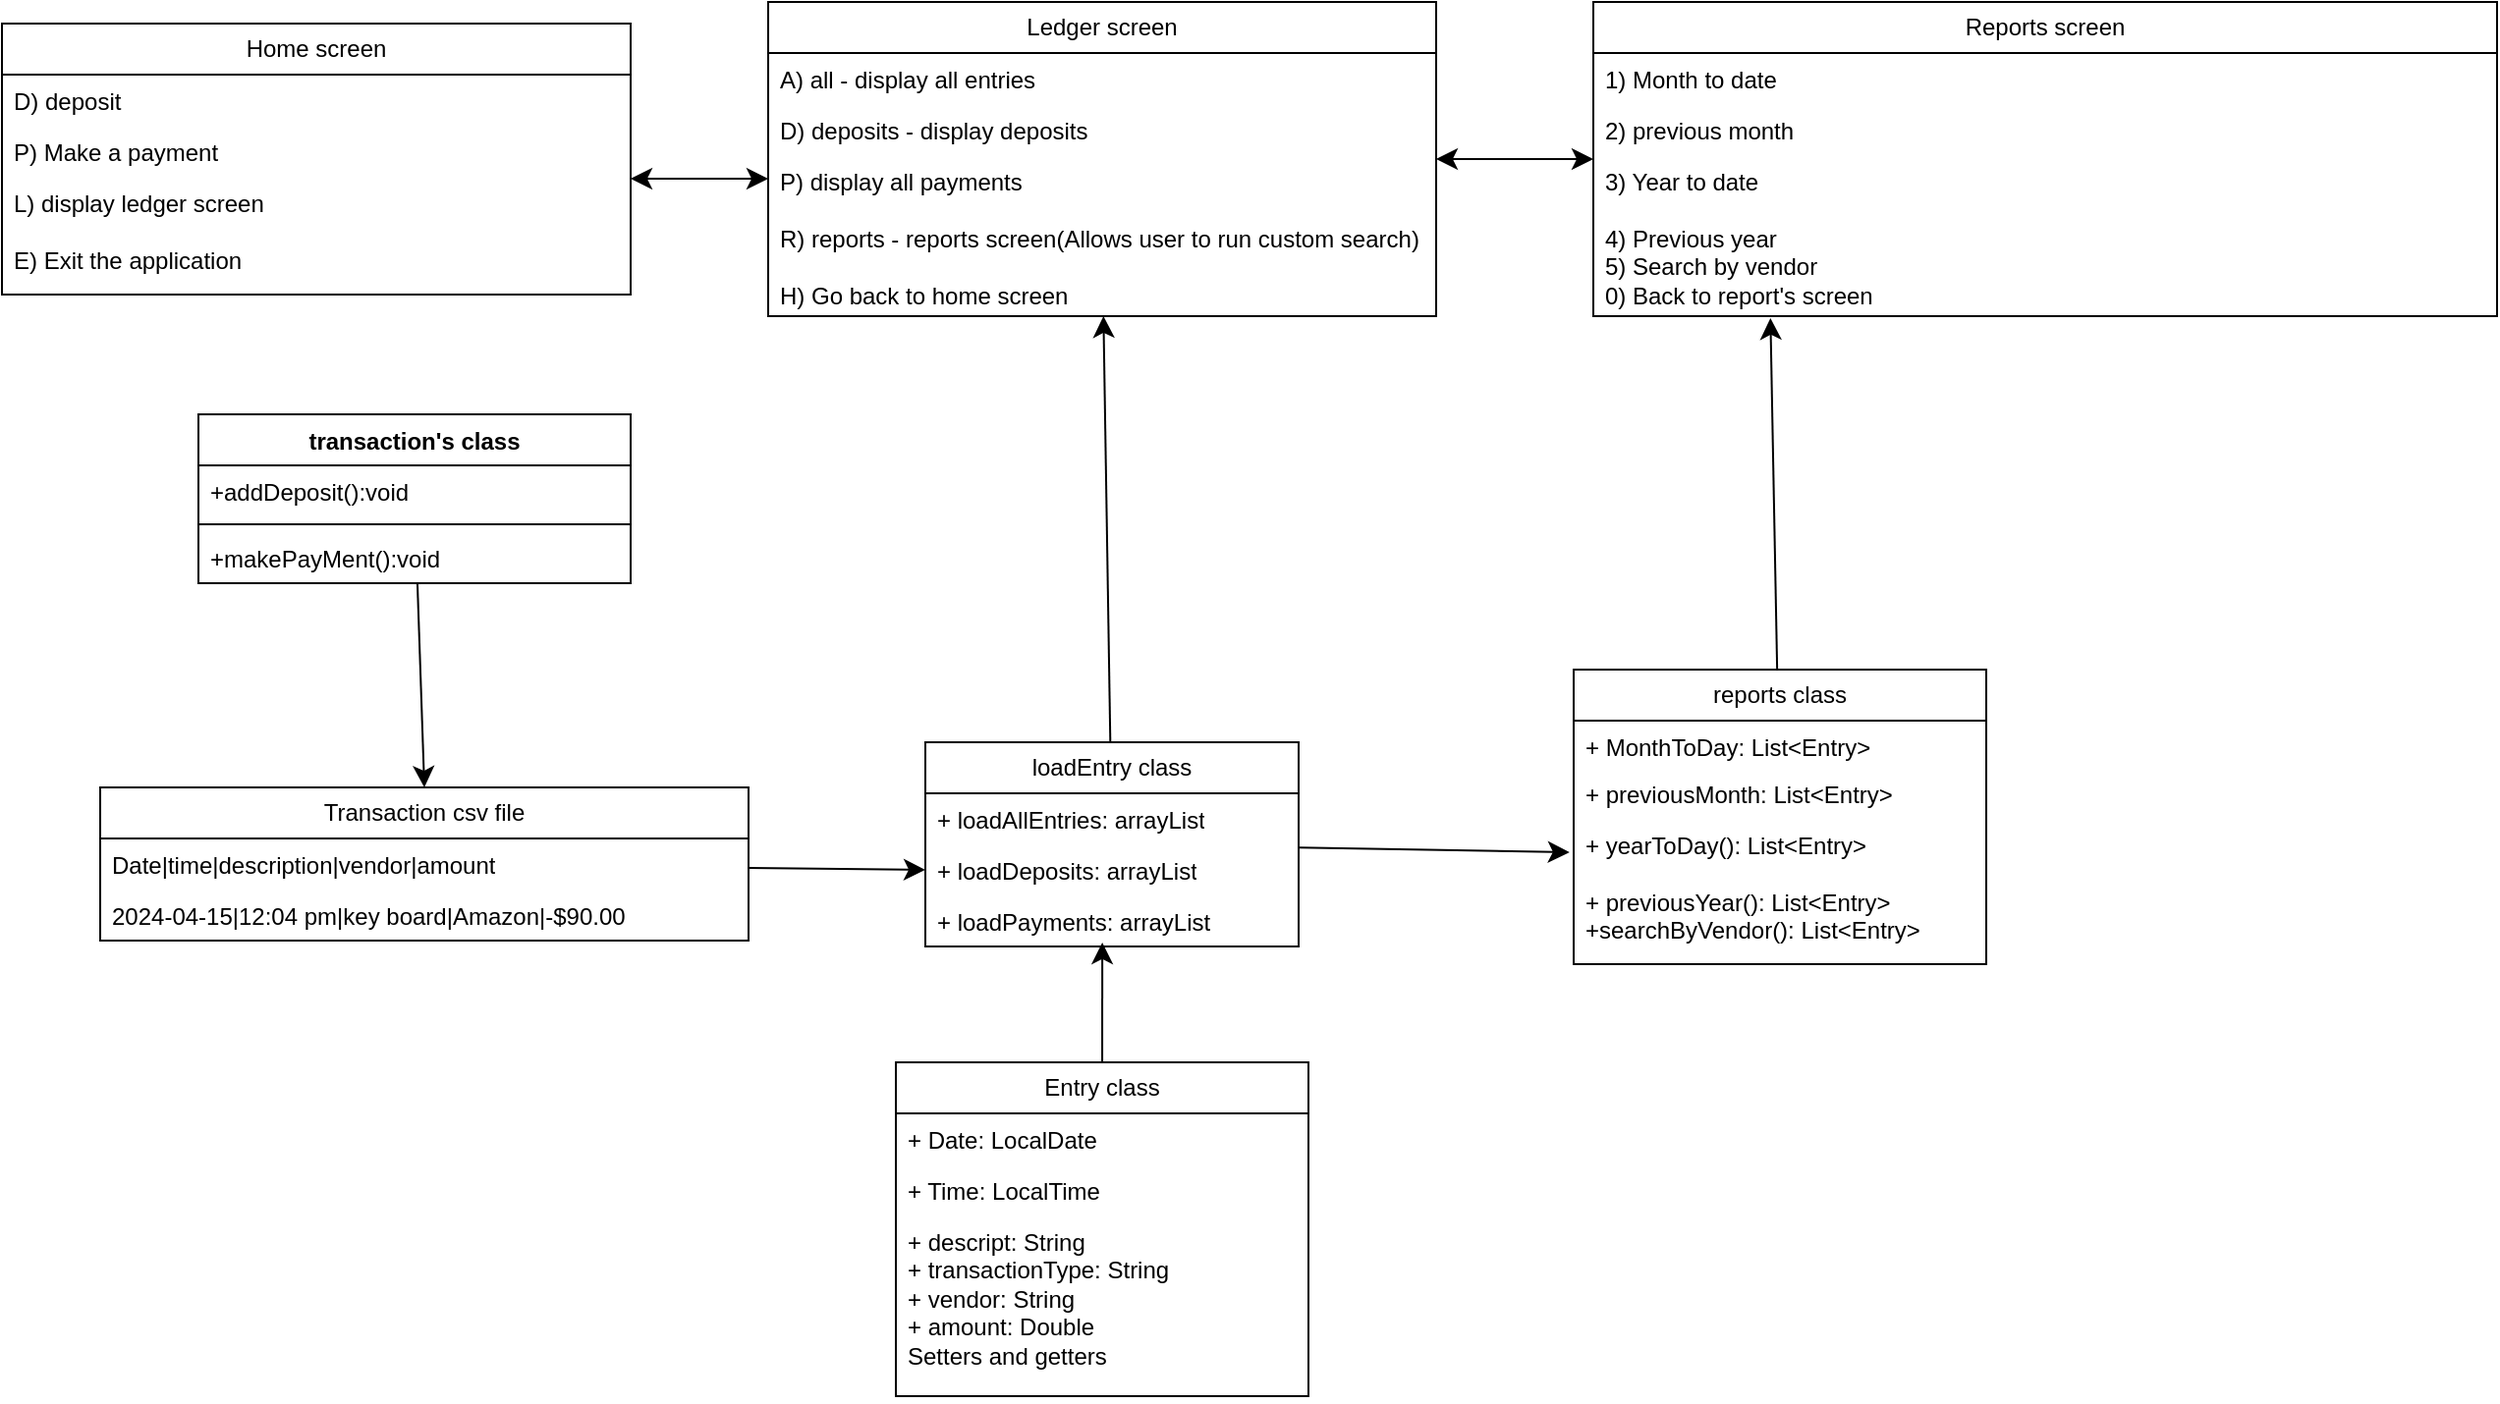 <mxfile version="24.3.1" type="device">
  <diagram name="Page-1" id="6133507b-19e7-1e82-6fc7-422aa6c4b21f">
    <mxGraphModel dx="2534" dy="833" grid="1" gridSize="10" guides="1" tooltips="1" connect="1" arrows="1" fold="1" page="1" pageScale="1" pageWidth="1100" pageHeight="850" background="none" math="0" shadow="0">
      <root>
        <mxCell id="0" />
        <mxCell id="1" parent="0" />
        <mxCell id="yBot0JmyWRMam4SN9eCH-27" style="edgeStyle=none;curved=1;rounded=0;orthogonalLoop=1;jettySize=auto;html=1;entryX=0;entryY=0.5;entryDx=0;entryDy=0;fontSize=12;startSize=8;endSize=8;" parent="1" source="42U58WoRcIpHFrWl6DUU-2" target="ELvOsvrS8TENAGzxROJC-7" edge="1">
          <mxGeometry relative="1" as="geometry" />
        </mxCell>
        <mxCell id="42U58WoRcIpHFrWl6DUU-2" value="Transaction csv file" style="swimlane;fontStyle=0;childLayout=stackLayout;horizontal=1;startSize=26;fillColor=none;horizontalStack=0;resizeParent=1;resizeParentMax=0;resizeLast=0;collapsible=1;marginBottom=0;whiteSpace=wrap;html=1;" parent="1" vertex="1">
          <mxGeometry x="-50" y="440" width="330" height="78" as="geometry" />
        </mxCell>
        <mxCell id="42U58WoRcIpHFrWl6DUU-3" value="Date|time|description|vendor|amount" style="text;strokeColor=none;fillColor=none;align=left;verticalAlign=top;spacingLeft=4;spacingRight=4;overflow=hidden;rotatable=0;points=[[0,0.5],[1,0.5]];portConstraint=eastwest;whiteSpace=wrap;html=1;" parent="42U58WoRcIpHFrWl6DUU-2" vertex="1">
          <mxGeometry y="26" width="330" height="26" as="geometry" />
        </mxCell>
        <mxCell id="42U58WoRcIpHFrWl6DUU-4" value="2024-04-15|12:04 pm|key board|Amazon|-$90.00" style="text;strokeColor=none;fillColor=none;align=left;verticalAlign=top;spacingLeft=4;spacingRight=4;overflow=hidden;rotatable=0;points=[[0,0.5],[1,0.5]];portConstraint=eastwest;whiteSpace=wrap;html=1;" parent="42U58WoRcIpHFrWl6DUU-2" vertex="1">
          <mxGeometry y="52" width="330" height="26" as="geometry" />
        </mxCell>
        <mxCell id="42U58WoRcIpHFrWl6DUU-14" value="Home screen" style="swimlane;fontStyle=0;childLayout=stackLayout;horizontal=1;startSize=26;fillColor=none;horizontalStack=0;resizeParent=1;resizeParentMax=0;resizeLast=0;collapsible=1;marginBottom=0;whiteSpace=wrap;html=1;" parent="1" vertex="1">
          <mxGeometry x="-100" y="51" width="320" height="138" as="geometry" />
        </mxCell>
        <mxCell id="42U58WoRcIpHFrWl6DUU-15" value="D) deposit" style="text;strokeColor=none;fillColor=none;align=left;verticalAlign=top;spacingLeft=4;spacingRight=4;overflow=hidden;rotatable=0;points=[[0,0.5],[1,0.5]];portConstraint=eastwest;whiteSpace=wrap;html=1;" parent="42U58WoRcIpHFrWl6DUU-14" vertex="1">
          <mxGeometry y="26" width="320" height="26" as="geometry" />
        </mxCell>
        <mxCell id="42U58WoRcIpHFrWl6DUU-16" value="P) Make a payment" style="text;strokeColor=none;fillColor=none;align=left;verticalAlign=top;spacingLeft=4;spacingRight=4;overflow=hidden;rotatable=0;points=[[0,0.5],[1,0.5]];portConstraint=eastwest;whiteSpace=wrap;html=1;" parent="42U58WoRcIpHFrWl6DUU-14" vertex="1">
          <mxGeometry y="52" width="320" height="26" as="geometry" />
        </mxCell>
        <mxCell id="42U58WoRcIpHFrWl6DUU-17" value="L) display ledger screen&lt;div&gt;&lt;br&gt;&lt;div&gt;E) Exit the application&lt;/div&gt;&lt;/div&gt;" style="text;strokeColor=none;fillColor=none;align=left;verticalAlign=top;spacingLeft=4;spacingRight=4;overflow=hidden;rotatable=0;points=[[0,0.5],[1,0.5]];portConstraint=eastwest;whiteSpace=wrap;html=1;" parent="42U58WoRcIpHFrWl6DUU-14" vertex="1">
          <mxGeometry y="78" width="320" height="60" as="geometry" />
        </mxCell>
        <mxCell id="42U58WoRcIpHFrWl6DUU-21" value="Ledger screen" style="swimlane;fontStyle=0;childLayout=stackLayout;horizontal=1;startSize=26;fillColor=none;horizontalStack=0;resizeParent=1;resizeParentMax=0;resizeLast=0;collapsible=1;marginBottom=0;whiteSpace=wrap;html=1;" parent="1" vertex="1">
          <mxGeometry x="290" y="40" width="340" height="160" as="geometry">
            <mxRectangle x="50" y="170" width="120" height="30" as="alternateBounds" />
          </mxGeometry>
        </mxCell>
        <mxCell id="42U58WoRcIpHFrWl6DUU-22" value="A) all - display all entries" style="text;strokeColor=none;fillColor=none;align=left;verticalAlign=top;spacingLeft=4;spacingRight=4;overflow=hidden;rotatable=0;points=[[0,0.5],[1,0.5]];portConstraint=eastwest;whiteSpace=wrap;html=1;" parent="42U58WoRcIpHFrWl6DUU-21" vertex="1">
          <mxGeometry y="26" width="340" height="26" as="geometry" />
        </mxCell>
        <mxCell id="42U58WoRcIpHFrWl6DUU-23" value="D) deposits - display deposits" style="text;strokeColor=none;fillColor=none;align=left;verticalAlign=top;spacingLeft=4;spacingRight=4;overflow=hidden;rotatable=0;points=[[0,0.5],[1,0.5]];portConstraint=eastwest;whiteSpace=wrap;html=1;" parent="42U58WoRcIpHFrWl6DUU-21" vertex="1">
          <mxGeometry y="52" width="340" height="26" as="geometry" />
        </mxCell>
        <mxCell id="42U58WoRcIpHFrWl6DUU-24" value="&lt;div&gt;P) display all payments&lt;/div&gt;&lt;div&gt;&lt;br&gt;&lt;div&gt;R) reports - reports screen(Allows user to run custom search)&lt;/div&gt;&lt;/div&gt;&lt;div&gt;&lt;br&gt;&lt;/div&gt;&lt;div&gt;H) Go back to home screen&lt;/div&gt;&lt;div&gt;&lt;br&gt;&lt;/div&gt;&lt;div&gt;&lt;br&gt;&lt;/div&gt;" style="text;strokeColor=none;fillColor=none;align=left;verticalAlign=top;spacingLeft=4;spacingRight=4;overflow=hidden;rotatable=0;points=[[0,0.5],[1,0.5]];portConstraint=eastwest;whiteSpace=wrap;html=1;" parent="42U58WoRcIpHFrWl6DUU-21" vertex="1">
          <mxGeometry y="78" width="340" height="82" as="geometry" />
        </mxCell>
        <mxCell id="42U58WoRcIpHFrWl6DUU-32" value="Reports screen" style="swimlane;fontStyle=0;childLayout=stackLayout;horizontal=1;startSize=26;fillColor=none;horizontalStack=0;resizeParent=1;resizeParentMax=0;resizeLast=0;collapsible=1;marginBottom=0;whiteSpace=wrap;html=1;" parent="1" vertex="1">
          <mxGeometry x="710" y="40" width="460" height="160" as="geometry" />
        </mxCell>
        <mxCell id="42U58WoRcIpHFrWl6DUU-33" value="1) Month to date" style="text;strokeColor=none;fillColor=none;align=left;verticalAlign=top;spacingLeft=4;spacingRight=4;overflow=hidden;rotatable=0;points=[[0,0.5],[1,0.5]];portConstraint=eastwest;whiteSpace=wrap;html=1;" parent="42U58WoRcIpHFrWl6DUU-32" vertex="1">
          <mxGeometry y="26" width="460" height="26" as="geometry" />
        </mxCell>
        <mxCell id="42U58WoRcIpHFrWl6DUU-34" value="2) previous month" style="text;strokeColor=none;fillColor=none;align=left;verticalAlign=top;spacingLeft=4;spacingRight=4;overflow=hidden;rotatable=0;points=[[0,0.5],[1,0.5]];portConstraint=eastwest;whiteSpace=wrap;html=1;" parent="42U58WoRcIpHFrWl6DUU-32" vertex="1">
          <mxGeometry y="52" width="460" height="26" as="geometry" />
        </mxCell>
        <mxCell id="42U58WoRcIpHFrWl6DUU-35" value="&lt;div&gt;3) Year to date&lt;/div&gt;&lt;div&gt;&lt;br&gt;&lt;/div&gt;&lt;div&gt;&lt;div&gt;4) Previous year&lt;/div&gt;&lt;/div&gt;&lt;div&gt;5) Search by vendor&lt;/div&gt;&lt;div&gt;0) Back to report&#39;s screen&lt;/div&gt;&lt;div&gt;&lt;br&gt;&lt;/div&gt;" style="text;strokeColor=none;fillColor=none;align=left;verticalAlign=top;spacingLeft=4;spacingRight=4;overflow=hidden;rotatable=0;points=[[0,0.5],[1,0.5]];portConstraint=eastwest;whiteSpace=wrap;html=1;" parent="42U58WoRcIpHFrWl6DUU-32" vertex="1">
          <mxGeometry y="78" width="460" height="82" as="geometry" />
        </mxCell>
        <mxCell id="yBot0JmyWRMam4SN9eCH-26" style="edgeStyle=none;curved=1;rounded=0;orthogonalLoop=1;jettySize=auto;html=1;entryX=0.5;entryY=0;entryDx=0;entryDy=0;fontSize=12;startSize=8;endSize=8;" parent="1" source="mTxHH8h6KFMHXEdceu4_-1" target="42U58WoRcIpHFrWl6DUU-2" edge="1">
          <mxGeometry relative="1" as="geometry" />
        </mxCell>
        <mxCell id="mTxHH8h6KFMHXEdceu4_-1" value="transaction&#39;s class" style="swimlane;fontStyle=1;align=center;verticalAlign=top;childLayout=stackLayout;horizontal=1;startSize=26;horizontalStack=0;resizeParent=1;resizeParentMax=0;resizeLast=0;collapsible=1;marginBottom=0;whiteSpace=wrap;html=1;" parent="1" vertex="1">
          <mxGeometry y="250" width="220" height="86" as="geometry" />
        </mxCell>
        <mxCell id="mTxHH8h6KFMHXEdceu4_-2" value="+addDeposit():void" style="text;strokeColor=none;fillColor=none;align=left;verticalAlign=top;spacingLeft=4;spacingRight=4;overflow=hidden;rotatable=0;points=[[0,0.5],[1,0.5]];portConstraint=eastwest;whiteSpace=wrap;html=1;" parent="mTxHH8h6KFMHXEdceu4_-1" vertex="1">
          <mxGeometry y="26" width="220" height="26" as="geometry" />
        </mxCell>
        <mxCell id="mTxHH8h6KFMHXEdceu4_-3" value="" style="line;strokeWidth=1;fillColor=none;align=left;verticalAlign=middle;spacingTop=-1;spacingLeft=3;spacingRight=3;rotatable=0;labelPosition=right;points=[];portConstraint=eastwest;strokeColor=inherit;" parent="mTxHH8h6KFMHXEdceu4_-1" vertex="1">
          <mxGeometry y="52" width="220" height="8" as="geometry" />
        </mxCell>
        <mxCell id="mTxHH8h6KFMHXEdceu4_-4" value="+makePayMent():void" style="text;strokeColor=none;fillColor=none;align=left;verticalAlign=top;spacingLeft=4;spacingRight=4;overflow=hidden;rotatable=0;points=[[0,0.5],[1,0.5]];portConstraint=eastwest;whiteSpace=wrap;html=1;" parent="mTxHH8h6KFMHXEdceu4_-1" vertex="1">
          <mxGeometry y="60" width="220" height="26" as="geometry" />
        </mxCell>
        <mxCell id="ELvOsvrS8TENAGzxROJC-5" value="loadEntry class" style="swimlane;fontStyle=0;childLayout=stackLayout;horizontal=1;startSize=26;fillColor=none;horizontalStack=0;resizeParent=1;resizeParentMax=0;resizeLast=0;collapsible=1;marginBottom=0;whiteSpace=wrap;html=1;" parent="1" vertex="1">
          <mxGeometry x="370" y="417" width="190" height="104" as="geometry" />
        </mxCell>
        <mxCell id="ELvOsvrS8TENAGzxROJC-6" value="+ loadAllEntries&lt;span style=&quot;background-color: initial;&quot;&gt;: arrayList&lt;/span&gt;" style="text;strokeColor=none;fillColor=none;align=left;verticalAlign=top;spacingLeft=4;spacingRight=4;overflow=hidden;rotatable=0;points=[[0,0.5],[1,0.5]];portConstraint=eastwest;whiteSpace=wrap;html=1;" parent="ELvOsvrS8TENAGzxROJC-5" vertex="1">
          <mxGeometry y="26" width="190" height="26" as="geometry" />
        </mxCell>
        <mxCell id="ELvOsvrS8TENAGzxROJC-7" value="+ loadDeposits: arrayList" style="text;strokeColor=none;fillColor=none;align=left;verticalAlign=top;spacingLeft=4;spacingRight=4;overflow=hidden;rotatable=0;points=[[0,0.5],[1,0.5]];portConstraint=eastwest;whiteSpace=wrap;html=1;" parent="ELvOsvrS8TENAGzxROJC-5" vertex="1">
          <mxGeometry y="52" width="190" height="26" as="geometry" />
        </mxCell>
        <mxCell id="ELvOsvrS8TENAGzxROJC-8" value="+ loadPayments: arrayList" style="text;strokeColor=none;fillColor=none;align=left;verticalAlign=top;spacingLeft=4;spacingRight=4;overflow=hidden;rotatable=0;points=[[0,0.5],[1,0.5]];portConstraint=eastwest;whiteSpace=wrap;html=1;" parent="ELvOsvrS8TENAGzxROJC-5" vertex="1">
          <mxGeometry y="78" width="190" height="26" as="geometry" />
        </mxCell>
        <mxCell id="yBot0JmyWRMam4SN9eCH-1" value="reports class" style="swimlane;fontStyle=0;childLayout=stackLayout;horizontal=1;startSize=26;fillColor=none;horizontalStack=0;resizeParent=1;resizeParentMax=0;resizeLast=0;collapsible=1;marginBottom=0;whiteSpace=wrap;html=1;" parent="1" vertex="1">
          <mxGeometry x="700" y="380" width="210" height="150" as="geometry" />
        </mxCell>
        <mxCell id="yBot0JmyWRMam4SN9eCH-2" value="+ MonthToDay: List&amp;lt;Entry&amp;gt;" style="text;strokeColor=none;fillColor=none;align=left;verticalAlign=top;spacingLeft=4;spacingRight=4;overflow=hidden;rotatable=0;points=[[0,0.5],[1,0.5]];portConstraint=eastwest;whiteSpace=wrap;html=1;" parent="yBot0JmyWRMam4SN9eCH-1" vertex="1">
          <mxGeometry y="26" width="210" height="24" as="geometry" />
        </mxCell>
        <mxCell id="yBot0JmyWRMam4SN9eCH-3" value="+ previousMonth: List&amp;lt;Entry&amp;gt;" style="text;strokeColor=none;fillColor=none;align=left;verticalAlign=top;spacingLeft=4;spacingRight=4;overflow=hidden;rotatable=0;points=[[0,0.5],[1,0.5]];portConstraint=eastwest;whiteSpace=wrap;html=1;" parent="yBot0JmyWRMam4SN9eCH-1" vertex="1">
          <mxGeometry y="50" width="210" height="26" as="geometry" />
        </mxCell>
        <mxCell id="yBot0JmyWRMam4SN9eCH-4" value="+ yearToDay(): List&amp;lt;Entry&amp;gt;&lt;div&gt;&lt;br&gt;&lt;div&gt;+ previousYear(): List&amp;lt;Entry&amp;gt;&lt;/div&gt;&lt;/div&gt;&lt;div&gt;+searchByVendor(): List&amp;lt;Entry&amp;gt;&lt;/div&gt;&lt;div&gt;&lt;br&gt;&lt;/div&gt;" style="text;strokeColor=none;fillColor=none;align=left;verticalAlign=top;spacingLeft=4;spacingRight=4;overflow=hidden;rotatable=0;points=[[0,0.5],[1,0.5]];portConstraint=eastwest;whiteSpace=wrap;html=1;" parent="yBot0JmyWRMam4SN9eCH-1" vertex="1">
          <mxGeometry y="76" width="210" height="74" as="geometry" />
        </mxCell>
        <mxCell id="yBot0JmyWRMam4SN9eCH-13" value="Entry class" style="swimlane;fontStyle=0;childLayout=stackLayout;horizontal=1;startSize=26;fillColor=none;horizontalStack=0;resizeParent=1;resizeParentMax=0;resizeLast=0;collapsible=1;marginBottom=0;whiteSpace=wrap;html=1;" parent="1" vertex="1">
          <mxGeometry x="355" y="580" width="210" height="170" as="geometry" />
        </mxCell>
        <mxCell id="yBot0JmyWRMam4SN9eCH-14" value="+ Date: LocalDate" style="text;strokeColor=none;fillColor=none;align=left;verticalAlign=top;spacingLeft=4;spacingRight=4;overflow=hidden;rotatable=0;points=[[0,0.5],[1,0.5]];portConstraint=eastwest;whiteSpace=wrap;html=1;" parent="yBot0JmyWRMam4SN9eCH-13" vertex="1">
          <mxGeometry y="26" width="210" height="26" as="geometry" />
        </mxCell>
        <mxCell id="yBot0JmyWRMam4SN9eCH-15" value="+ Time: LocalTime" style="text;strokeColor=none;fillColor=none;align=left;verticalAlign=top;spacingLeft=4;spacingRight=4;overflow=hidden;rotatable=0;points=[[0,0.5],[1,0.5]];portConstraint=eastwest;whiteSpace=wrap;html=1;" parent="yBot0JmyWRMam4SN9eCH-13" vertex="1">
          <mxGeometry y="52" width="210" height="26" as="geometry" />
        </mxCell>
        <mxCell id="yBot0JmyWRMam4SN9eCH-16" value="+ descript: String&lt;div&gt;+ transactionType: String&amp;nbsp;&lt;/div&gt;&lt;div&gt;+ vendor: String&lt;/div&gt;&lt;div&gt;+ amount: Double&lt;/div&gt;&lt;div&gt;Setters and getters&lt;/div&gt;" style="text;strokeColor=none;fillColor=none;align=left;verticalAlign=top;spacingLeft=4;spacingRight=4;overflow=hidden;rotatable=0;points=[[0,0.5],[1,0.5]];portConstraint=eastwest;whiteSpace=wrap;html=1;" parent="yBot0JmyWRMam4SN9eCH-13" vertex="1">
          <mxGeometry y="78" width="210" height="92" as="geometry" />
        </mxCell>
        <mxCell id="yBot0JmyWRMam4SN9eCH-19" value="" style="endArrow=classic;startArrow=classic;html=1;rounded=0;fontSize=12;startSize=8;endSize=8;curved=1;" parent="1" edge="1">
          <mxGeometry width="50" height="50" relative="1" as="geometry">
            <mxPoint x="220" y="130" as="sourcePoint" />
            <mxPoint x="290" y="130" as="targetPoint" />
          </mxGeometry>
        </mxCell>
        <mxCell id="yBot0JmyWRMam4SN9eCH-21" value="" style="endArrow=classic;startArrow=classic;html=1;rounded=0;fontSize=12;startSize=8;endSize=8;curved=1;" parent="1" edge="1">
          <mxGeometry width="50" height="50" relative="1" as="geometry">
            <mxPoint x="630" y="120" as="sourcePoint" />
            <mxPoint x="710" y="120" as="targetPoint" />
          </mxGeometry>
        </mxCell>
        <mxCell id="yBot0JmyWRMam4SN9eCH-22" style="edgeStyle=none;curved=1;rounded=0;orthogonalLoop=1;jettySize=auto;html=1;fontSize=12;startSize=8;endSize=8;" parent="1" source="ELvOsvrS8TENAGzxROJC-5" target="42U58WoRcIpHFrWl6DUU-24" edge="1">
          <mxGeometry relative="1" as="geometry" />
        </mxCell>
        <mxCell id="yBot0JmyWRMam4SN9eCH-28" style="edgeStyle=none;curved=1;rounded=0;orthogonalLoop=1;jettySize=auto;html=1;entryX=-0.01;entryY=0.23;entryDx=0;entryDy=0;entryPerimeter=0;fontSize=12;startSize=8;endSize=8;" parent="1" source="ELvOsvrS8TENAGzxROJC-5" target="yBot0JmyWRMam4SN9eCH-4" edge="1">
          <mxGeometry relative="1" as="geometry" />
        </mxCell>
        <mxCell id="yBot0JmyWRMam4SN9eCH-29" style="edgeStyle=none;curved=1;rounded=0;orthogonalLoop=1;jettySize=auto;html=1;entryX=0.196;entryY=1.012;entryDx=0;entryDy=0;entryPerimeter=0;fontSize=12;startSize=8;endSize=8;" parent="1" source="yBot0JmyWRMam4SN9eCH-1" target="42U58WoRcIpHFrWl6DUU-35" edge="1">
          <mxGeometry relative="1" as="geometry" />
        </mxCell>
        <mxCell id="yBot0JmyWRMam4SN9eCH-30" style="edgeStyle=none;curved=1;rounded=0;orthogonalLoop=1;jettySize=auto;html=1;entryX=0.474;entryY=0.923;entryDx=0;entryDy=0;entryPerimeter=0;fontSize=12;startSize=8;endSize=8;" parent="1" source="yBot0JmyWRMam4SN9eCH-13" target="ELvOsvrS8TENAGzxROJC-8" edge="1">
          <mxGeometry relative="1" as="geometry" />
        </mxCell>
      </root>
    </mxGraphModel>
  </diagram>
</mxfile>
